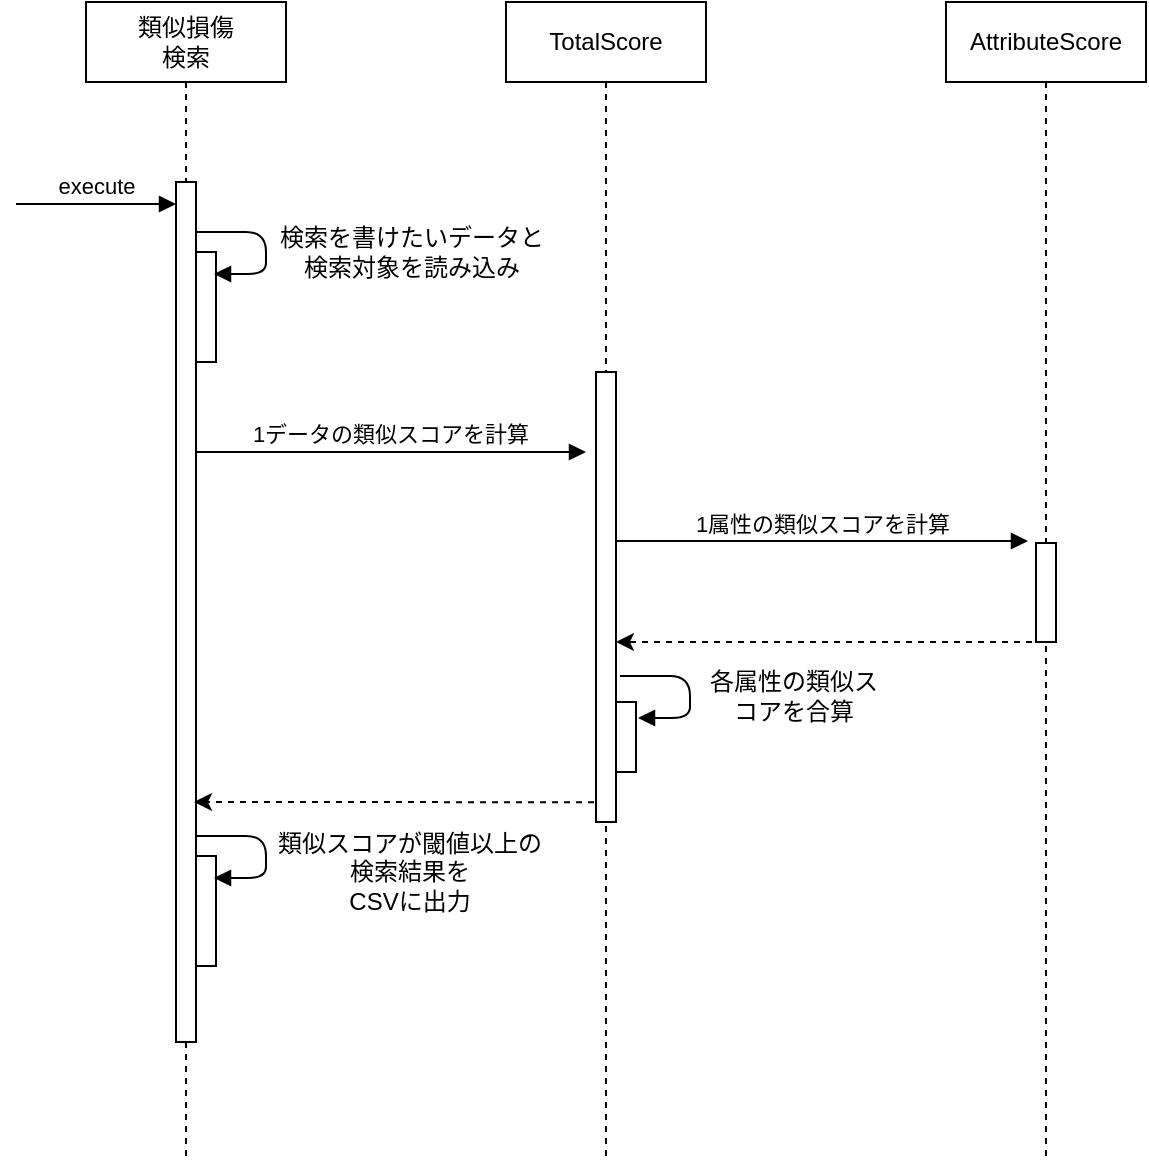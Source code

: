 <mxfile>
    <diagram id="uAqwuRCBwSX3c7VwIzCT" name="ページ1">
        <mxGraphModel dx="1099" dy="475" grid="1" gridSize="10" guides="1" tooltips="1" connect="1" arrows="1" fold="1" page="1" pageScale="1" pageWidth="1654" pageHeight="1169" math="0" shadow="0">
            <root>
                <mxCell id="0"/>
                <mxCell id="1" parent="0"/>
                <mxCell id="3" value="類似損傷&lt;br&gt;検索" style="shape=umlLifeline;perimeter=lifelinePerimeter;whiteSpace=wrap;html=1;container=1;collapsible=0;recursiveResize=0;outlineConnect=0;" parent="1" vertex="1">
                    <mxGeometry x="130" y="40" width="100" height="580" as="geometry"/>
                </mxCell>
                <mxCell id="8" value="" style="html=1;points=[];perimeter=orthogonalPerimeter;" parent="3" vertex="1">
                    <mxGeometry x="45" y="90" width="10" height="430" as="geometry"/>
                </mxCell>
                <mxCell id="13" value="" style="html=1;points=[];perimeter=orthogonalPerimeter;" parent="3" vertex="1">
                    <mxGeometry x="55" y="427" width="10" height="55" as="geometry"/>
                </mxCell>
                <mxCell id="14" value="" style="html=1;verticalAlign=bottom;endArrow=block;entryX=0.9;entryY=0.2;entryDx=0;entryDy=0;entryPerimeter=0;" parent="3" target="13" edge="1">
                    <mxGeometry width="80" relative="1" as="geometry">
                        <mxPoint x="55" y="417" as="sourcePoint"/>
                        <mxPoint x="85" y="407" as="targetPoint"/>
                        <Array as="points">
                            <mxPoint x="90" y="417"/>
                            <mxPoint x="90" y="438"/>
                        </Array>
                    </mxGeometry>
                </mxCell>
                <mxCell id="5" value="TotalScore" style="shape=umlLifeline;perimeter=lifelinePerimeter;whiteSpace=wrap;html=1;container=1;collapsible=0;recursiveResize=0;outlineConnect=0;" parent="1" vertex="1">
                    <mxGeometry x="340" y="40" width="100" height="580" as="geometry"/>
                </mxCell>
                <mxCell id="11" value="" style="html=1;points=[];perimeter=orthogonalPerimeter;" parent="5" vertex="1">
                    <mxGeometry x="45" y="185" width="10" height="225" as="geometry"/>
                </mxCell>
                <mxCell id="22" value="1属性の類似スコアを計算" style="html=1;verticalAlign=bottom;endArrow=block;entryX=-0.4;entryY=0.235;entryDx=0;entryDy=0;entryPerimeter=0;" parent="5" edge="1">
                    <mxGeometry width="80" relative="1" as="geometry">
                        <mxPoint x="55" y="269.5" as="sourcePoint"/>
                        <mxPoint x="261" y="269.5" as="targetPoint"/>
                    </mxGeometry>
                </mxCell>
                <mxCell id="23" value="" style="html=1;points=[];perimeter=orthogonalPerimeter;" parent="5" vertex="1">
                    <mxGeometry x="55" y="350" width="10" height="35" as="geometry"/>
                </mxCell>
                <mxCell id="6" value="AttributeScore" style="shape=umlLifeline;perimeter=lifelinePerimeter;whiteSpace=wrap;html=1;container=1;collapsible=0;recursiveResize=0;outlineConnect=0;" parent="1" vertex="1">
                    <mxGeometry x="560" y="40" width="100" height="580" as="geometry"/>
                </mxCell>
                <mxCell id="12" value="" style="html=1;points=[];perimeter=orthogonalPerimeter;" parent="6" vertex="1">
                    <mxGeometry x="45" y="270.5" width="10" height="49.5" as="geometry"/>
                </mxCell>
                <mxCell id="7" value="execute" style="html=1;verticalAlign=bottom;endArrow=block;" parent="1" edge="1">
                    <mxGeometry width="80" relative="1" as="geometry">
                        <mxPoint x="95" y="141" as="sourcePoint"/>
                        <mxPoint x="175" y="141" as="targetPoint"/>
                    </mxGeometry>
                </mxCell>
                <mxCell id="17" value="類似スコアが閾値以上の&lt;br&gt;検索結果を&lt;br&gt;CSVに出力" style="text;html=1;strokeColor=none;fillColor=none;align=center;verticalAlign=middle;whiteSpace=wrap;rounded=0;" parent="1" vertex="1">
                    <mxGeometry x="225" y="460" width="134" height="30" as="geometry"/>
                </mxCell>
                <mxCell id="18" value="" style="html=1;points=[];perimeter=orthogonalPerimeter;" parent="1" vertex="1">
                    <mxGeometry x="185" y="165" width="10" height="55" as="geometry"/>
                </mxCell>
                <mxCell id="19" value="" style="html=1;verticalAlign=bottom;endArrow=block;entryX=0.9;entryY=0.2;entryDx=0;entryDy=0;entryPerimeter=0;" parent="1" target="18" edge="1">
                    <mxGeometry width="80" relative="1" as="geometry">
                        <mxPoint x="185" y="155" as="sourcePoint"/>
                        <mxPoint x="85" y="105" as="targetPoint"/>
                        <Array as="points">
                            <mxPoint x="220" y="155"/>
                            <mxPoint x="220" y="176"/>
                        </Array>
                    </mxGeometry>
                </mxCell>
                <mxCell id="20" value="検索を書けたいデータと&lt;br&gt;検索対象を読み込み" style="text;html=1;strokeColor=none;fillColor=none;align=center;verticalAlign=middle;whiteSpace=wrap;rounded=0;" parent="1" vertex="1">
                    <mxGeometry x="226" y="150" width="134" height="30" as="geometry"/>
                </mxCell>
                <mxCell id="21" value="1データの類似スコアを計算" style="html=1;verticalAlign=bottom;endArrow=block;exitX=1;exitY=0.314;exitDx=0;exitDy=0;exitPerimeter=0;" parent="1" source="8" edge="1">
                    <mxGeometry width="80" relative="1" as="geometry">
                        <mxPoint x="210" y="240" as="sourcePoint"/>
                        <mxPoint x="380" y="265" as="targetPoint"/>
                    </mxGeometry>
                </mxCell>
                <mxCell id="25" value="" style="html=1;verticalAlign=bottom;endArrow=block;entryX=0.9;entryY=0.2;entryDx=0;entryDy=0;entryPerimeter=0;" parent="1" edge="1">
                    <mxGeometry width="80" relative="1" as="geometry">
                        <mxPoint x="397" y="377" as="sourcePoint"/>
                        <mxPoint x="406" y="398" as="targetPoint"/>
                        <Array as="points">
                            <mxPoint x="432" y="377"/>
                            <mxPoint x="432" y="398"/>
                        </Array>
                    </mxGeometry>
                </mxCell>
                <mxCell id="26" value="各属性の類似スコアを合算" style="text;html=1;strokeColor=none;fillColor=none;align=center;verticalAlign=middle;whiteSpace=wrap;rounded=0;" parent="1" vertex="1">
                    <mxGeometry x="438" y="372" width="92" height="30" as="geometry"/>
                </mxCell>
                <mxCell id="27" value="" style="endArrow=classic;html=1;exitX=-0.2;exitY=1;exitDx=0;exitDy=0;exitPerimeter=0;dashed=1;" parent="1" source="12" target="11" edge="1">
                    <mxGeometry width="50" height="50" relative="1" as="geometry">
                        <mxPoint x="440" y="180" as="sourcePoint"/>
                        <mxPoint x="490" y="130" as="targetPoint"/>
                    </mxGeometry>
                </mxCell>
                <mxCell id="28" value="" style="endArrow=classic;html=1;exitX=0.5;exitY=0.956;exitDx=0;exitDy=0;exitPerimeter=0;dashed=1;" parent="1" edge="1">
                    <mxGeometry width="50" height="50" relative="1" as="geometry">
                        <mxPoint x="384" y="440.1" as="sourcePoint"/>
                        <mxPoint x="184" y="440" as="targetPoint"/>
                    </mxGeometry>
                </mxCell>
            </root>
        </mxGraphModel>
    </diagram>
</mxfile>